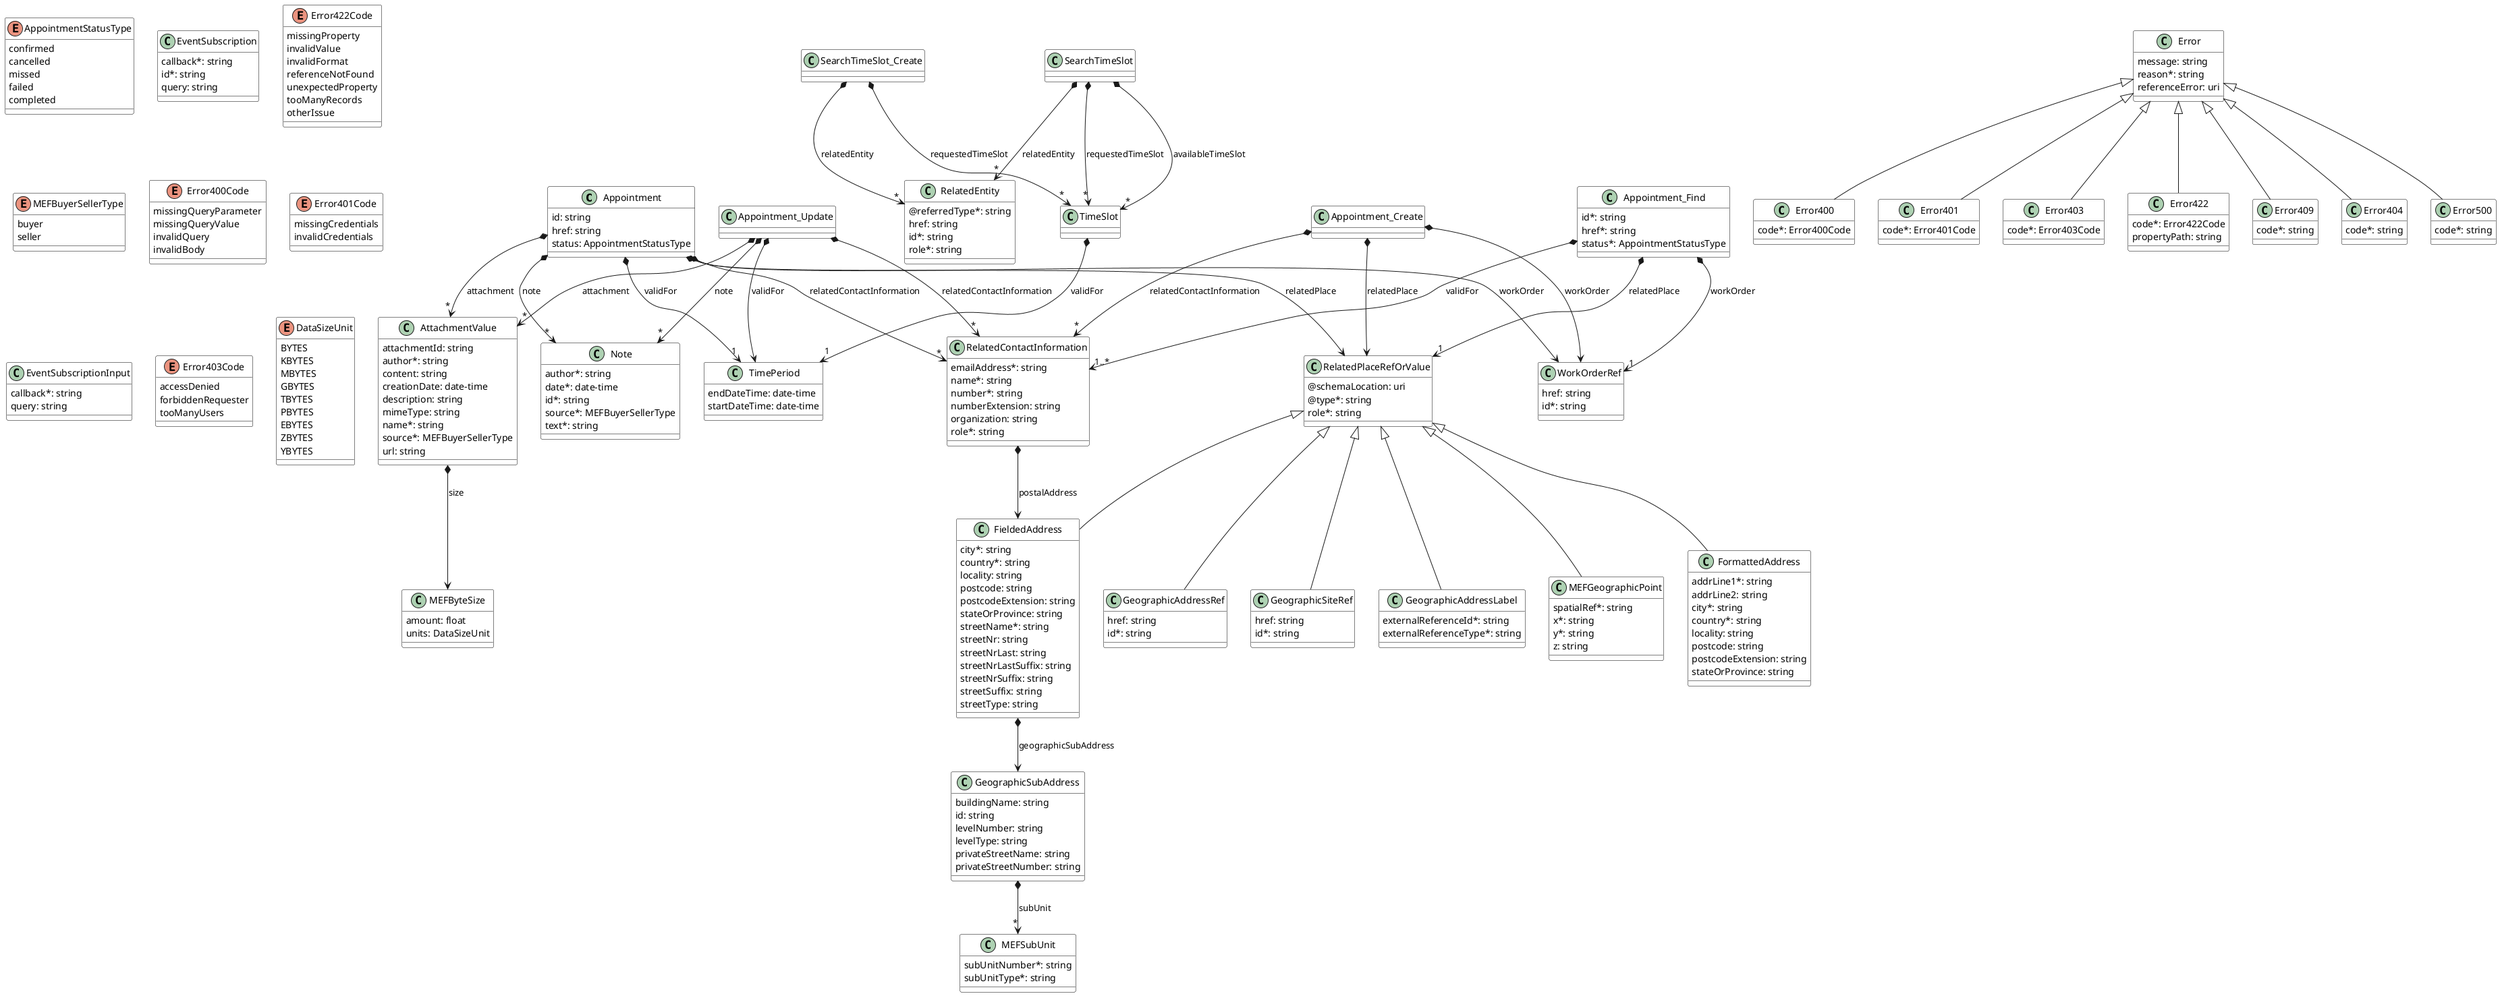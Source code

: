 @startuml
skinparam {
    ClassBackgroundColor White
    ClassBorderColor Black
}

class Appointment {

    id: string
    href: string
    status: AppointmentStatusType
}

Appointment *-->"*" AttachmentValue : attachment
Appointment *-->"*" Note : note
Appointment *--> RelatedPlaceRefOrValue : relatedPlace
Appointment *-->"1" TimePeriod : validFor
Appointment *-->"*" RelatedContactInformation : relatedContactInformation
Appointment *--> WorkOrderRef : workOrder


class Appointment_Find {

    id*: string
    href*: string
    status*: AppointmentStatusType
}

Appointment_Find *-->"1" RelatedPlaceRefOrValue : relatedPlace
Appointment_Find *-->"1..*" RelatedContactInformation : validFor
Appointment_Find *-->"1" WorkOrderRef : workOrder


enum AppointmentStatusType {

    confirmed
    cancelled
    missed
    failed
    completed
}
class Appointment_Create {

}

Appointment_Create *--> RelatedPlaceRefOrValue : relatedPlace
Appointment_Create *-->"*" RelatedContactInformation : relatedContactInformation
Appointment_Create *--> WorkOrderRef : workOrder


class Appointment_Update {

}

Appointment_Update *-->"*" AttachmentValue : attachment
Appointment_Update *-->"*" Note : note
Appointment_Update *--> TimePeriod : validFor
Appointment_Update *-->"*" RelatedContactInformation : relatedContactInformation


class AttachmentValue {

    attachmentId: string
    author*: string
    content: string
    creationDate: date-time
    description: string
    mimeType: string
    name*: string
    source*: MEFBuyerSellerType
    url: string
}

AttachmentValue *--> MEFByteSize : size


class Error400 {

    code*: Error400Code
}
Error <|-- Error400



class Error401 {

    code*: Error401Code
}
Error <|-- Error401



class Error403 {

    code*: Error403Code
}
Error <|-- Error403



class Error422 {

    code*: Error422Code
    propertyPath: string
}
Error <|-- Error422



class EventSubscription {

    callback*: string
    id*: string
    query: string
}



class FieldedAddress {

    city*: string
    country*: string
    locality: string
    postcode: string
    postcodeExtension: string
    stateOrProvince: string
    streetName*: string
    streetNr: string
    streetNrLast: string
    streetNrLastSuffix: string
    streetNrSuffix: string
    streetSuffix: string
    streetType: string
}
RelatedPlaceRefOrValue <|-- FieldedAddress

FieldedAddress *--> GeographicSubAddress : geographicSubAddress


class GeographicAddressLabel {

    externalReferenceId*: string
    externalReferenceType*: string
}
RelatedPlaceRefOrValue <|-- GeographicAddressLabel



class RelatedPlaceRefOrValue {

    @schemaLocation: uri
    @type*: string
    role*: string
}



class SearchTimeSlot_Create {

}

SearchTimeSlot_Create *-->"*" TimeSlot : requestedTimeSlot
SearchTimeSlot_Create *-->"*" RelatedEntity : relatedEntity


enum Error422Code {

    missingProperty
    invalidValue
    invalidFormat
    referenceNotFound
    unexpectedProperty
    tooManyRecords
    otherIssue
}
enum MEFBuyerSellerType {

    buyer
    seller
}
class MEFGeographicPoint {

    spatialRef*: string
    x*: string
    y*: string
    z: string
}
RelatedPlaceRefOrValue <|-- MEFGeographicPoint



class TimeSlot {

}

TimeSlot *-->"1" TimePeriod : validFor


enum Error400Code {

    missingQueryParameter
    missingQueryValue
    invalidQuery
    invalidBody
}
class Error409 {

    code*: string
}
Error <|-- Error409



enum Error401Code {

    missingCredentials
    invalidCredentials
}
class Error404 {

    code*: string
}
Error <|-- Error404



class EventSubscriptionInput {

    callback*: string
    query: string
}



enum Error403Code {

    accessDenied
    forbiddenRequester
    tooManyUsers
}
enum DataSizeUnit {

    BYTES
    KBYTES
    MBYTES
    GBYTES
    TBYTES
    PBYTES
    EBYTES
    ZBYTES
    YBYTES
}
class Error500 {

    code*: string
}
Error <|-- Error500



class Error {

    message: string
    reason*: string
    referenceError: uri
}



class FormattedAddress {

    addrLine1*: string
    addrLine2: string
    city*: string
    country*: string
    locality: string
    postcode: string
    postcodeExtension: string
    stateOrProvince: string
}
RelatedPlaceRefOrValue <|-- FormattedAddress



class GeographicAddressRef {

    href: string
    id*: string
}
RelatedPlaceRefOrValue <|-- GeographicAddressRef



class GeographicSiteRef {

    href: string
    id*: string
}
RelatedPlaceRefOrValue <|-- GeographicSiteRef



class GeographicSubAddress {

    buildingName: string
    id: string
    levelNumber: string
    levelType: string
    privateStreetName: string
    privateStreetNumber: string
}

GeographicSubAddress *-->"*" MEFSubUnit : subUnit


class MEFByteSize {

    amount: float
    units: DataSizeUnit
}



class MEFSubUnit {

    subUnitNumber*: string
    subUnitType*: string
}



class Note {

    author*: string
    date*: date-time
    id*: string
    source*: MEFBuyerSellerType
    text*: string
}



class RelatedContactInformation {

    emailAddress*: string
    name*: string
    number*: string
    numberExtension: string
    organization: string
    role*: string
}

RelatedContactInformation *--> FieldedAddress : postalAddress


class RelatedEntity {

    @referredType*: string
    href: string
    id*: string
    role*: string
}



class SearchTimeSlot {

}

SearchTimeSlot *-->"*" TimeSlot : availableTimeSlot
SearchTimeSlot *-->"*" TimeSlot : requestedTimeSlot
SearchTimeSlot *-->"*" RelatedEntity : relatedEntity


class TimePeriod {

    endDateTime: date-time
    startDateTime: date-time
}



class WorkOrderRef {

    href: string
    id*: string
}



@enduml
